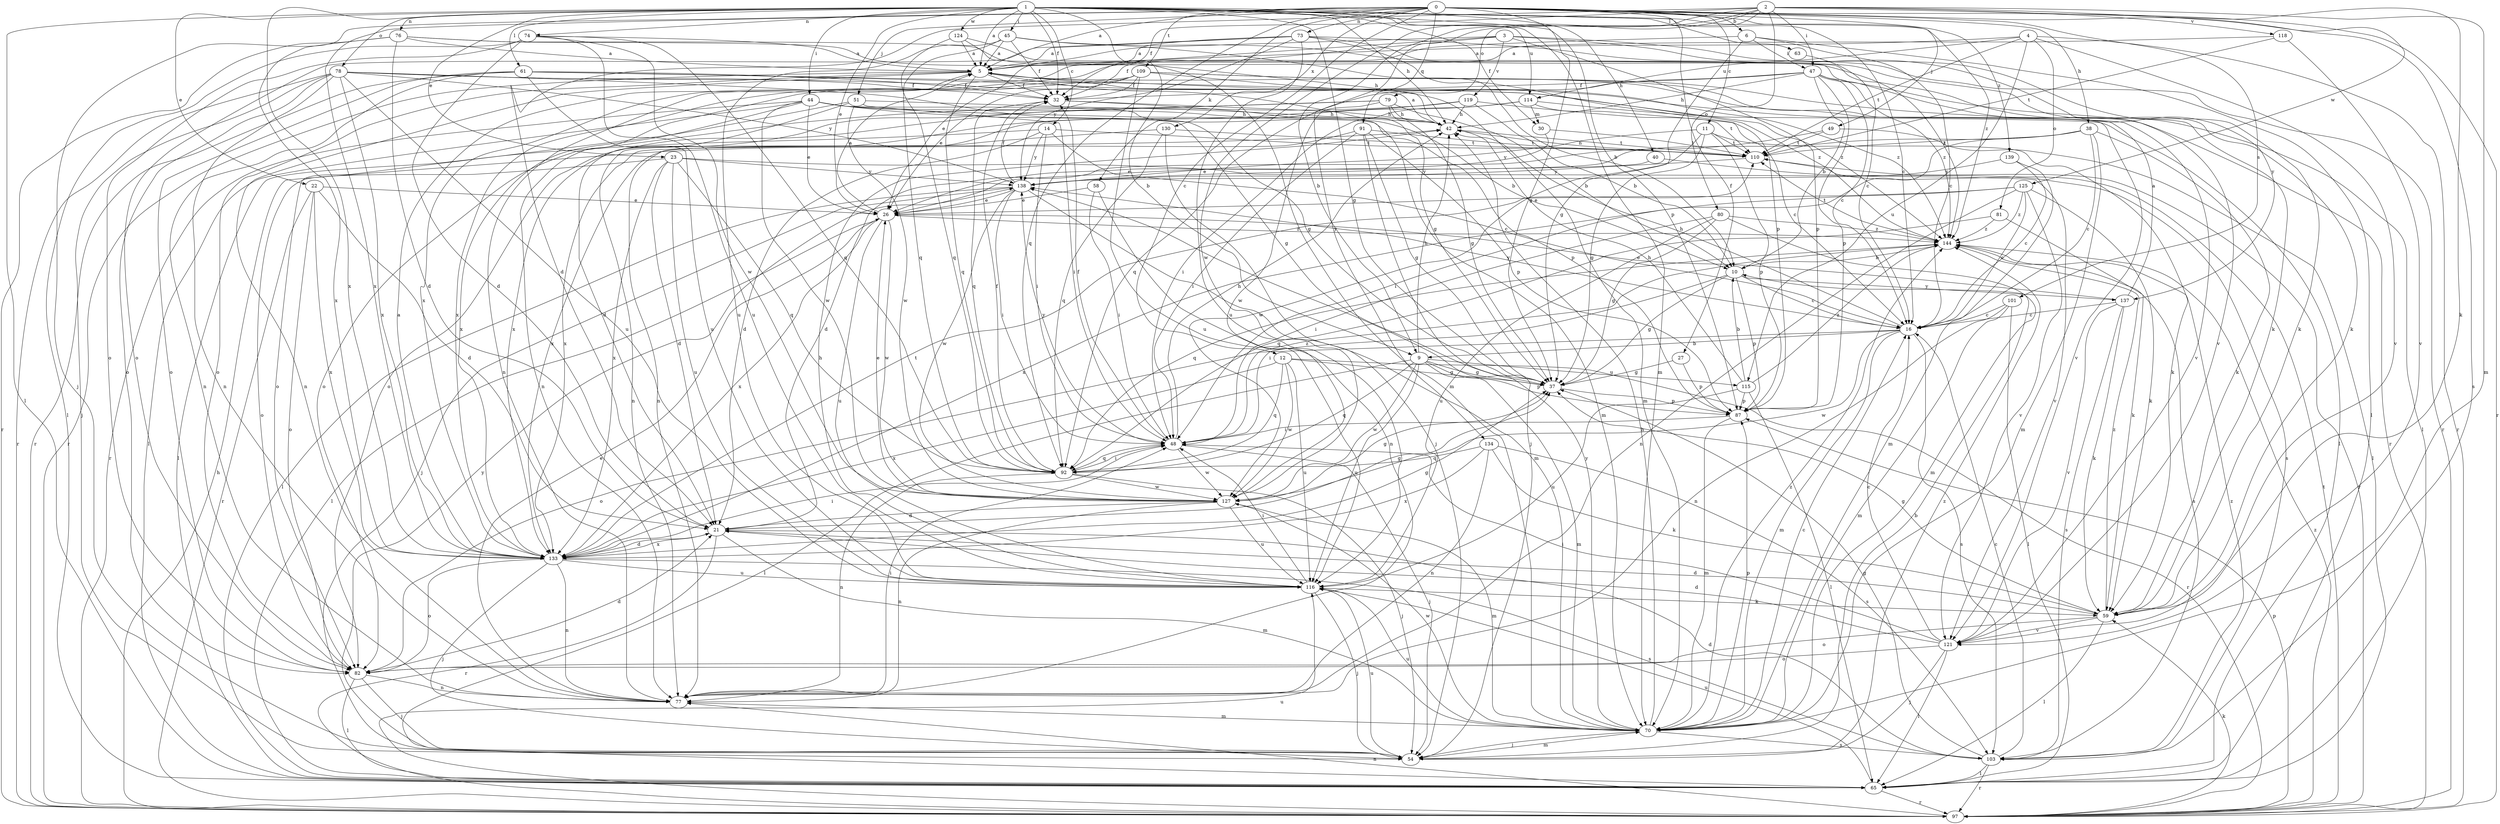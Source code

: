 strict digraph  {
0;
1;
2;
3;
4;
5;
6;
9;
10;
11;
12;
14;
16;
21;
22;
23;
26;
27;
30;
32;
37;
38;
40;
42;
44;
45;
47;
48;
49;
51;
54;
58;
59;
61;
63;
65;
70;
73;
74;
76;
77;
78;
79;
80;
81;
82;
87;
91;
92;
97;
101;
103;
109;
110;
114;
115;
116;
118;
119;
121;
124;
125;
127;
130;
133;
134;
137;
138;
139;
144;
0 -> 5  [label=a];
0 -> 6  [label=b];
0 -> 11  [label=c];
0 -> 12  [label=c];
0 -> 27  [label=f];
0 -> 37  [label=g];
0 -> 38  [label=h];
0 -> 49  [label=j];
0 -> 51  [label=j];
0 -> 54  [label=j];
0 -> 58  [label=k];
0 -> 73  [label=n];
0 -> 91  [label=q];
0 -> 92  [label=q];
0 -> 97  [label=r];
0 -> 101  [label=s];
0 -> 103  [label=s];
0 -> 109  [label=t];
0 -> 130  [label=x];
0 -> 133  [label=x];
0 -> 139  [label=z];
1 -> 5  [label=a];
1 -> 9  [label=b];
1 -> 14  [label=c];
1 -> 16  [label=c];
1 -> 22  [label=e];
1 -> 23  [label=e];
1 -> 26  [label=e];
1 -> 30  [label=f];
1 -> 32  [label=f];
1 -> 37  [label=g];
1 -> 40  [label=h];
1 -> 42  [label=h];
1 -> 44  [label=i];
1 -> 45  [label=i];
1 -> 61  [label=l];
1 -> 63  [label=l];
1 -> 65  [label=l];
1 -> 70  [label=m];
1 -> 74  [label=n];
1 -> 76  [label=n];
1 -> 78  [label=o];
1 -> 87  [label=p];
1 -> 114  [label=u];
1 -> 124  [label=w];
1 -> 133  [label=x];
1 -> 144  [label=z];
2 -> 9  [label=b];
2 -> 21  [label=d];
2 -> 32  [label=f];
2 -> 47  [label=i];
2 -> 59  [label=k];
2 -> 70  [label=m];
2 -> 79  [label=o];
2 -> 80  [label=o];
2 -> 118  [label=v];
2 -> 125  [label=w];
2 -> 127  [label=w];
2 -> 134  [label=y];
3 -> 5  [label=a];
3 -> 59  [label=k];
3 -> 77  [label=n];
3 -> 87  [label=p];
3 -> 119  [label=v];
3 -> 133  [label=x];
3 -> 137  [label=y];
4 -> 5  [label=a];
4 -> 81  [label=o];
4 -> 97  [label=r];
4 -> 110  [label=t];
4 -> 114  [label=u];
4 -> 115  [label=u];
4 -> 121  [label=v];
5 -> 32  [label=f];
5 -> 37  [label=g];
5 -> 70  [label=m];
5 -> 77  [label=n];
5 -> 82  [label=o];
5 -> 92  [label=q];
5 -> 97  [label=r];
6 -> 16  [label=c];
6 -> 32  [label=f];
6 -> 37  [label=g];
6 -> 47  [label=i];
6 -> 65  [label=l];
9 -> 37  [label=g];
9 -> 42  [label=h];
9 -> 65  [label=l];
9 -> 70  [label=m];
9 -> 87  [label=p];
9 -> 92  [label=q];
9 -> 115  [label=u];
9 -> 116  [label=u];
9 -> 127  [label=w];
10 -> 16  [label=c];
10 -> 37  [label=g];
10 -> 48  [label=i];
10 -> 87  [label=p];
10 -> 137  [label=y];
11 -> 37  [label=g];
11 -> 59  [label=k];
11 -> 87  [label=p];
11 -> 110  [label=t];
11 -> 127  [label=w];
11 -> 138  [label=y];
12 -> 37  [label=g];
12 -> 92  [label=q];
12 -> 97  [label=r];
12 -> 116  [label=u];
12 -> 127  [label=w];
12 -> 133  [label=x];
14 -> 16  [label=c];
14 -> 21  [label=d];
14 -> 48  [label=i];
14 -> 65  [label=l];
14 -> 110  [label=t];
14 -> 138  [label=y];
16 -> 9  [label=b];
16 -> 42  [label=h];
16 -> 70  [label=m];
16 -> 82  [label=o];
16 -> 103  [label=s];
16 -> 127  [label=w];
16 -> 138  [label=y];
21 -> 37  [label=g];
21 -> 70  [label=m];
21 -> 97  [label=r];
21 -> 133  [label=x];
22 -> 21  [label=d];
22 -> 26  [label=e];
22 -> 82  [label=o];
22 -> 97  [label=r];
22 -> 133  [label=x];
23 -> 21  [label=d];
23 -> 82  [label=o];
23 -> 92  [label=q];
23 -> 116  [label=u];
23 -> 121  [label=v];
23 -> 133  [label=x];
23 -> 138  [label=y];
26 -> 5  [label=a];
26 -> 65  [label=l];
26 -> 116  [label=u];
26 -> 127  [label=w];
26 -> 133  [label=x];
26 -> 144  [label=z];
27 -> 37  [label=g];
27 -> 87  [label=p];
30 -> 26  [label=e];
30 -> 110  [label=t];
32 -> 42  [label=h];
32 -> 70  [label=m];
32 -> 92  [label=q];
37 -> 87  [label=p];
38 -> 16  [label=c];
38 -> 26  [label=e];
38 -> 48  [label=i];
38 -> 59  [label=k];
38 -> 70  [label=m];
38 -> 110  [label=t];
40 -> 103  [label=s];
40 -> 138  [label=y];
42 -> 5  [label=a];
42 -> 110  [label=t];
44 -> 10  [label=b];
44 -> 26  [label=e];
44 -> 37  [label=g];
44 -> 42  [label=h];
44 -> 65  [label=l];
44 -> 87  [label=p];
44 -> 97  [label=r];
44 -> 127  [label=w];
44 -> 133  [label=x];
45 -> 5  [label=a];
45 -> 10  [label=b];
45 -> 32  [label=f];
45 -> 92  [label=q];
45 -> 116  [label=u];
45 -> 144  [label=z];
47 -> 10  [label=b];
47 -> 16  [label=c];
47 -> 32  [label=f];
47 -> 42  [label=h];
47 -> 65  [label=l];
47 -> 87  [label=p];
47 -> 92  [label=q];
47 -> 144  [label=z];
48 -> 32  [label=f];
48 -> 42  [label=h];
48 -> 54  [label=j];
48 -> 92  [label=q];
48 -> 127  [label=w];
48 -> 138  [label=y];
48 -> 144  [label=z];
49 -> 21  [label=d];
49 -> 65  [label=l];
49 -> 110  [label=t];
51 -> 21  [label=d];
51 -> 42  [label=h];
51 -> 48  [label=i];
51 -> 82  [label=o];
51 -> 127  [label=w];
54 -> 10  [label=b];
54 -> 70  [label=m];
54 -> 116  [label=u];
54 -> 138  [label=y];
54 -> 144  [label=z];
58 -> 26  [label=e];
58 -> 48  [label=i];
58 -> 77  [label=n];
59 -> 21  [label=d];
59 -> 37  [label=g];
59 -> 65  [label=l];
59 -> 82  [label=o];
59 -> 121  [label=v];
59 -> 144  [label=z];
61 -> 32  [label=f];
61 -> 77  [label=n];
61 -> 82  [label=o];
61 -> 97  [label=r];
61 -> 116  [label=u];
61 -> 121  [label=v];
61 -> 144  [label=z];
63 -> 16  [label=c];
65 -> 97  [label=r];
65 -> 116  [label=u];
70 -> 16  [label=c];
70 -> 42  [label=h];
70 -> 54  [label=j];
70 -> 87  [label=p];
70 -> 103  [label=s];
70 -> 116  [label=u];
70 -> 127  [label=w];
70 -> 138  [label=y];
70 -> 144  [label=z];
73 -> 5  [label=a];
73 -> 26  [label=e];
73 -> 59  [label=k];
73 -> 82  [label=o];
73 -> 87  [label=p];
73 -> 97  [label=r];
73 -> 116  [label=u];
73 -> 138  [label=y];
74 -> 5  [label=a];
74 -> 21  [label=d];
74 -> 65  [label=l];
74 -> 82  [label=o];
74 -> 92  [label=q];
74 -> 116  [label=u];
74 -> 127  [label=w];
76 -> 5  [label=a];
76 -> 21  [label=d];
76 -> 42  [label=h];
76 -> 97  [label=r];
76 -> 121  [label=v];
76 -> 133  [label=x];
77 -> 26  [label=e];
77 -> 48  [label=i];
77 -> 70  [label=m];
78 -> 32  [label=f];
78 -> 37  [label=g];
78 -> 54  [label=j];
78 -> 77  [label=n];
78 -> 82  [label=o];
78 -> 97  [label=r];
78 -> 116  [label=u];
78 -> 133  [label=x];
78 -> 138  [label=y];
78 -> 144  [label=z];
79 -> 10  [label=b];
79 -> 37  [label=g];
79 -> 42  [label=h];
79 -> 82  [label=o];
79 -> 127  [label=w];
79 -> 133  [label=x];
80 -> 37  [label=g];
80 -> 48  [label=i];
80 -> 70  [label=m];
80 -> 116  [label=u];
80 -> 144  [label=z];
81 -> 59  [label=k];
81 -> 92  [label=q];
81 -> 144  [label=z];
82 -> 21  [label=d];
82 -> 54  [label=j];
82 -> 65  [label=l];
82 -> 77  [label=n];
87 -> 48  [label=i];
87 -> 70  [label=m];
91 -> 37  [label=g];
91 -> 48  [label=i];
91 -> 54  [label=j];
91 -> 87  [label=p];
91 -> 110  [label=t];
91 -> 133  [label=x];
92 -> 32  [label=f];
92 -> 48  [label=i];
92 -> 54  [label=j];
92 -> 77  [label=n];
92 -> 127  [label=w];
97 -> 42  [label=h];
97 -> 59  [label=k];
97 -> 77  [label=n];
97 -> 87  [label=p];
97 -> 110  [label=t];
97 -> 116  [label=u];
97 -> 144  [label=z];
101 -> 16  [label=c];
101 -> 65  [label=l];
101 -> 70  [label=m];
101 -> 77  [label=n];
103 -> 16  [label=c];
103 -> 21  [label=d];
103 -> 37  [label=g];
103 -> 65  [label=l];
103 -> 97  [label=r];
103 -> 144  [label=z];
109 -> 26  [label=e];
109 -> 32  [label=f];
109 -> 77  [label=n];
109 -> 97  [label=r];
109 -> 116  [label=u];
109 -> 121  [label=v];
109 -> 133  [label=x];
109 -> 144  [label=z];
110 -> 42  [label=h];
110 -> 97  [label=r];
110 -> 138  [label=y];
114 -> 16  [label=c];
114 -> 48  [label=i];
114 -> 65  [label=l];
114 -> 77  [label=n];
114 -> 30  [label=m];
115 -> 10  [label=b];
115 -> 42  [label=h];
115 -> 65  [label=l];
115 -> 87  [label=p];
115 -> 116  [label=u];
115 -> 144  [label=z];
116 -> 42  [label=h];
116 -> 48  [label=i];
116 -> 54  [label=j];
116 -> 59  [label=k];
118 -> 5  [label=a];
118 -> 110  [label=t];
118 -> 121  [label=v];
119 -> 10  [label=b];
119 -> 42  [label=h];
119 -> 77  [label=n];
119 -> 82  [label=o];
119 -> 110  [label=t];
121 -> 16  [label=c];
121 -> 21  [label=d];
121 -> 48  [label=i];
121 -> 54  [label=j];
121 -> 65  [label=l];
121 -> 82  [label=o];
124 -> 5  [label=a];
124 -> 59  [label=k];
124 -> 70  [label=m];
124 -> 92  [label=q];
125 -> 16  [label=c];
125 -> 26  [label=e];
125 -> 59  [label=k];
125 -> 77  [label=n];
125 -> 121  [label=v];
125 -> 133  [label=x];
125 -> 144  [label=z];
127 -> 21  [label=d];
127 -> 26  [label=e];
127 -> 37  [label=g];
127 -> 70  [label=m];
127 -> 77  [label=n];
127 -> 116  [label=u];
130 -> 54  [label=j];
130 -> 92  [label=q];
130 -> 110  [label=t];
130 -> 133  [label=x];
133 -> 5  [label=a];
133 -> 21  [label=d];
133 -> 37  [label=g];
133 -> 48  [label=i];
133 -> 54  [label=j];
133 -> 77  [label=n];
133 -> 82  [label=o];
133 -> 103  [label=s];
133 -> 110  [label=t];
133 -> 116  [label=u];
134 -> 59  [label=k];
134 -> 77  [label=n];
134 -> 92  [label=q];
134 -> 103  [label=s];
134 -> 133  [label=x];
137 -> 5  [label=a];
137 -> 16  [label=c];
137 -> 26  [label=e];
137 -> 59  [label=k];
137 -> 103  [label=s];
137 -> 121  [label=v];
138 -> 26  [label=e];
138 -> 32  [label=f];
138 -> 48  [label=i];
138 -> 54  [label=j];
138 -> 65  [label=l];
138 -> 70  [label=m];
138 -> 127  [label=w];
139 -> 16  [label=c];
139 -> 70  [label=m];
139 -> 138  [label=y];
144 -> 10  [label=b];
144 -> 92  [label=q];
144 -> 103  [label=s];
144 -> 110  [label=t];
}
